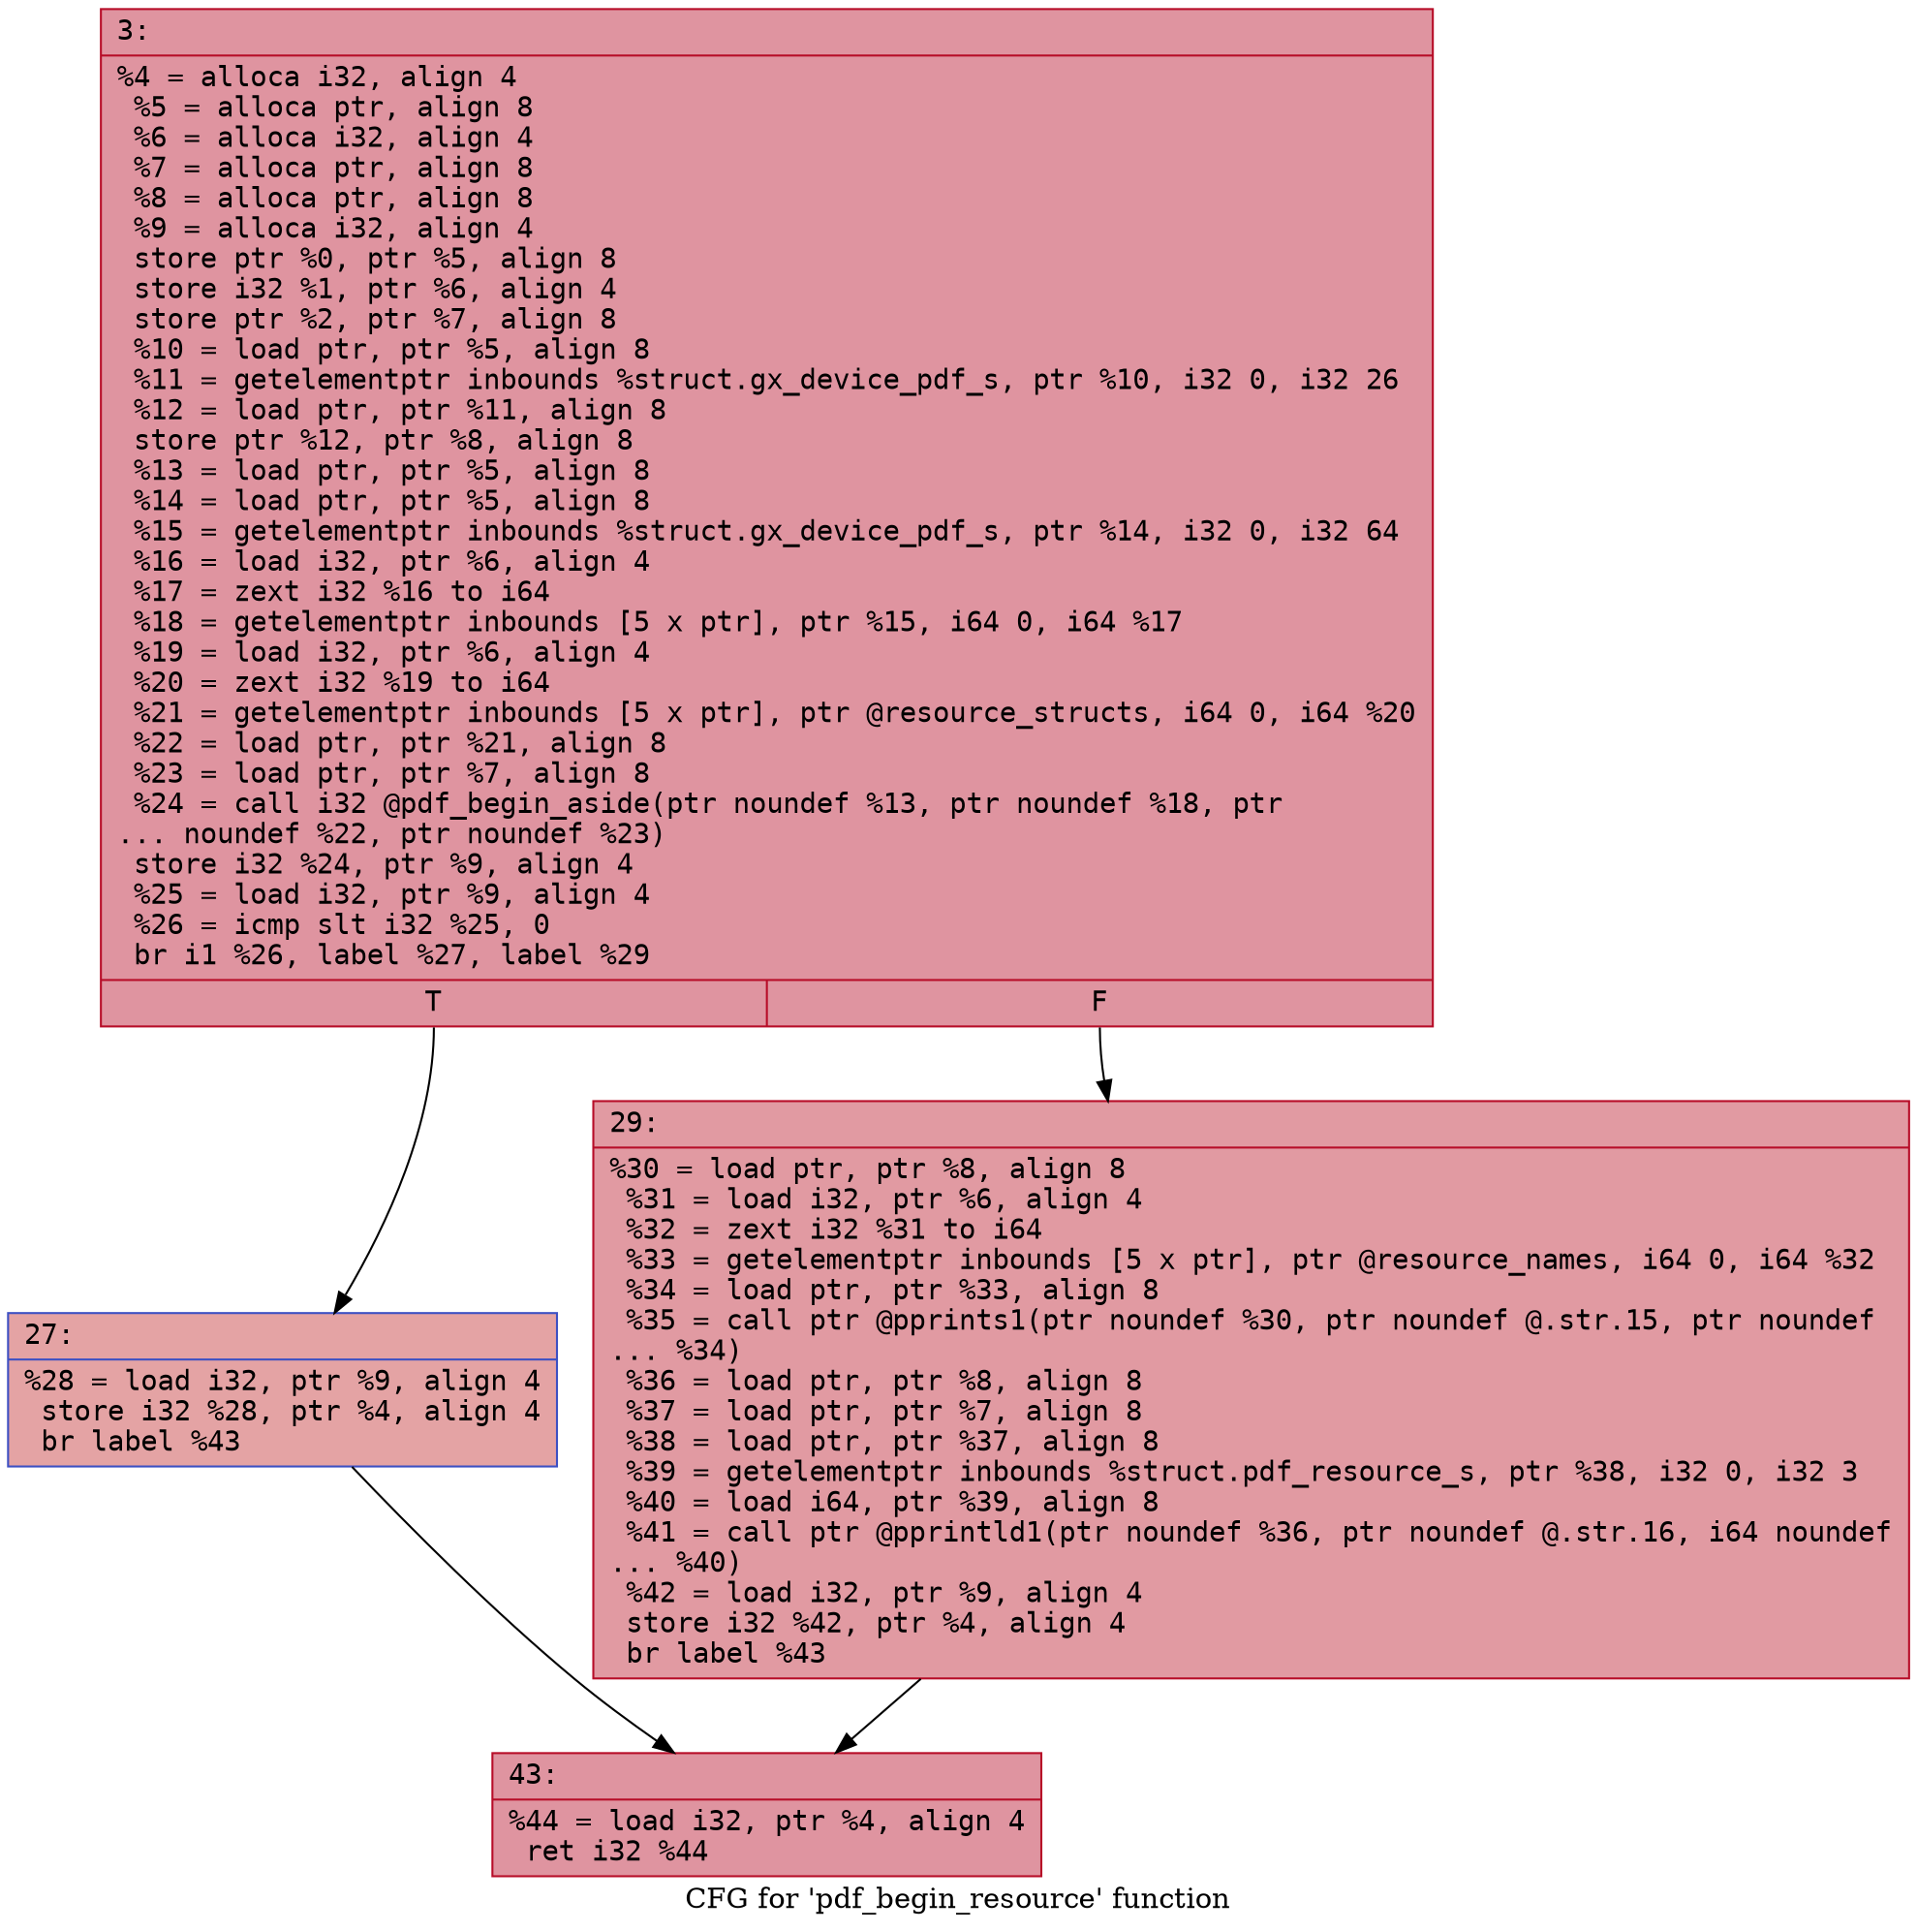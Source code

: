 digraph "CFG for 'pdf_begin_resource' function" {
	label="CFG for 'pdf_begin_resource' function";

	Node0x6000020b1c20 [shape=record,color="#b70d28ff", style=filled, fillcolor="#b70d2870" fontname="Courier",label="{3:\l|  %4 = alloca i32, align 4\l  %5 = alloca ptr, align 8\l  %6 = alloca i32, align 4\l  %7 = alloca ptr, align 8\l  %8 = alloca ptr, align 8\l  %9 = alloca i32, align 4\l  store ptr %0, ptr %5, align 8\l  store i32 %1, ptr %6, align 4\l  store ptr %2, ptr %7, align 8\l  %10 = load ptr, ptr %5, align 8\l  %11 = getelementptr inbounds %struct.gx_device_pdf_s, ptr %10, i32 0, i32 26\l  %12 = load ptr, ptr %11, align 8\l  store ptr %12, ptr %8, align 8\l  %13 = load ptr, ptr %5, align 8\l  %14 = load ptr, ptr %5, align 8\l  %15 = getelementptr inbounds %struct.gx_device_pdf_s, ptr %14, i32 0, i32 64\l  %16 = load i32, ptr %6, align 4\l  %17 = zext i32 %16 to i64\l  %18 = getelementptr inbounds [5 x ptr], ptr %15, i64 0, i64 %17\l  %19 = load i32, ptr %6, align 4\l  %20 = zext i32 %19 to i64\l  %21 = getelementptr inbounds [5 x ptr], ptr @resource_structs, i64 0, i64 %20\l  %22 = load ptr, ptr %21, align 8\l  %23 = load ptr, ptr %7, align 8\l  %24 = call i32 @pdf_begin_aside(ptr noundef %13, ptr noundef %18, ptr\l... noundef %22, ptr noundef %23)\l  store i32 %24, ptr %9, align 4\l  %25 = load i32, ptr %9, align 4\l  %26 = icmp slt i32 %25, 0\l  br i1 %26, label %27, label %29\l|{<s0>T|<s1>F}}"];
	Node0x6000020b1c20:s0 -> Node0x6000020b1f40[tooltip="3 -> 27\nProbability 37.50%" ];
	Node0x6000020b1c20:s1 -> Node0x6000020b1f90[tooltip="3 -> 29\nProbability 62.50%" ];
	Node0x6000020b1f40 [shape=record,color="#3d50c3ff", style=filled, fillcolor="#c32e3170" fontname="Courier",label="{27:\l|  %28 = load i32, ptr %9, align 4\l  store i32 %28, ptr %4, align 4\l  br label %43\l}"];
	Node0x6000020b1f40 -> Node0x6000020b1fe0[tooltip="27 -> 43\nProbability 100.00%" ];
	Node0x6000020b1f90 [shape=record,color="#b70d28ff", style=filled, fillcolor="#bb1b2c70" fontname="Courier",label="{29:\l|  %30 = load ptr, ptr %8, align 8\l  %31 = load i32, ptr %6, align 4\l  %32 = zext i32 %31 to i64\l  %33 = getelementptr inbounds [5 x ptr], ptr @resource_names, i64 0, i64 %32\l  %34 = load ptr, ptr %33, align 8\l  %35 = call ptr @pprints1(ptr noundef %30, ptr noundef @.str.15, ptr noundef\l... %34)\l  %36 = load ptr, ptr %8, align 8\l  %37 = load ptr, ptr %7, align 8\l  %38 = load ptr, ptr %37, align 8\l  %39 = getelementptr inbounds %struct.pdf_resource_s, ptr %38, i32 0, i32 3\l  %40 = load i64, ptr %39, align 8\l  %41 = call ptr @pprintld1(ptr noundef %36, ptr noundef @.str.16, i64 noundef\l... %40)\l  %42 = load i32, ptr %9, align 4\l  store i32 %42, ptr %4, align 4\l  br label %43\l}"];
	Node0x6000020b1f90 -> Node0x6000020b1fe0[tooltip="29 -> 43\nProbability 100.00%" ];
	Node0x6000020b1fe0 [shape=record,color="#b70d28ff", style=filled, fillcolor="#b70d2870" fontname="Courier",label="{43:\l|  %44 = load i32, ptr %4, align 4\l  ret i32 %44\l}"];
}
